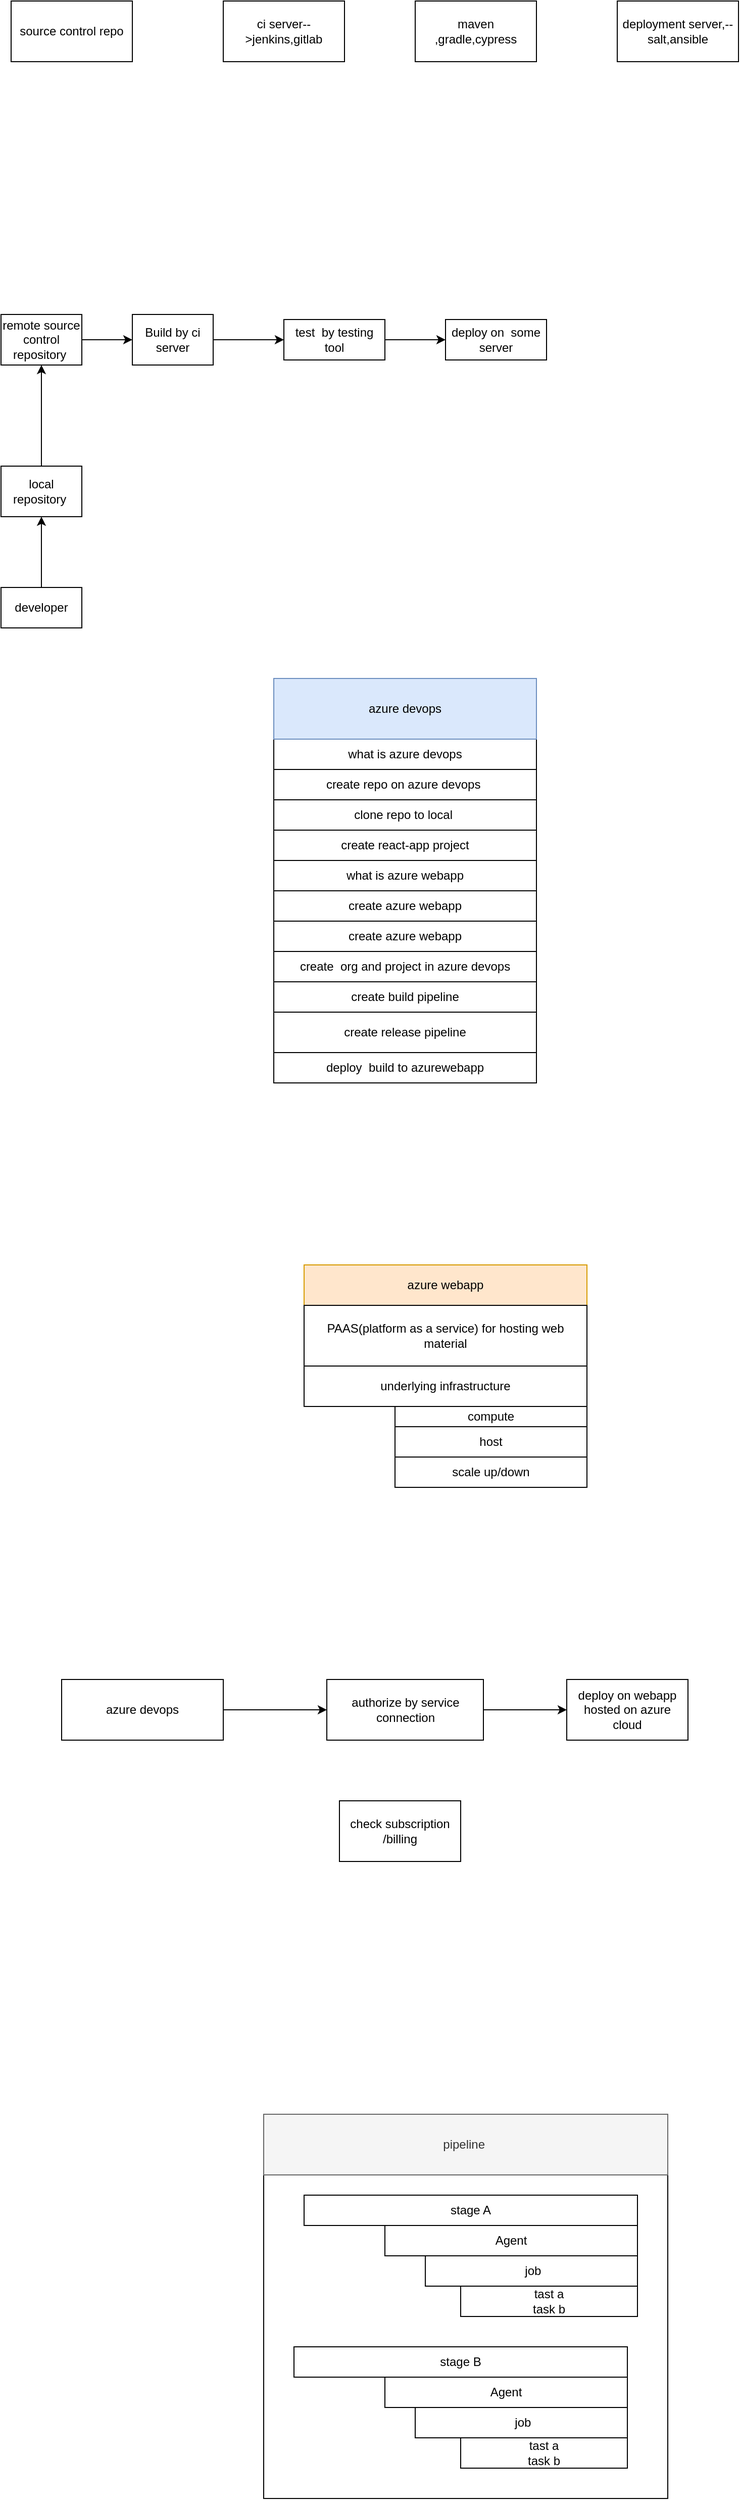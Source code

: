 <mxfile version="14.6.10" type="github">
  <diagram id="NxdACNmFoD3Xdb2OtKcL" name="Page-1">
    <mxGraphModel dx="868" dy="450" grid="1" gridSize="10" guides="1" tooltips="1" connect="1" arrows="1" fold="1" page="1" pageScale="1" pageWidth="1100" pageHeight="850" math="0" shadow="0">
      <root>
        <mxCell id="0" />
        <mxCell id="1" parent="0" />
        <mxCell id="9UxhFUJoxMNwxkB32EQx-5" value="" style="edgeStyle=orthogonalEdgeStyle;rounded=0;orthogonalLoop=1;jettySize=auto;html=1;" parent="1" source="9UxhFUJoxMNwxkB32EQx-1" target="9UxhFUJoxMNwxkB32EQx-2" edge="1">
          <mxGeometry relative="1" as="geometry" />
        </mxCell>
        <mxCell id="9UxhFUJoxMNwxkB32EQx-1" value="remote source control repository&amp;nbsp;" style="rounded=0;whiteSpace=wrap;html=1;" parent="1" vertex="1">
          <mxGeometry x="20" y="540" width="80" height="50" as="geometry" />
        </mxCell>
        <mxCell id="9UxhFUJoxMNwxkB32EQx-9" value="" style="edgeStyle=orthogonalEdgeStyle;rounded=0;orthogonalLoop=1;jettySize=auto;html=1;" parent="1" source="9UxhFUJoxMNwxkB32EQx-2" target="9UxhFUJoxMNwxkB32EQx-8" edge="1">
          <mxGeometry relative="1" as="geometry" />
        </mxCell>
        <mxCell id="9UxhFUJoxMNwxkB32EQx-2" value="Build by ci server" style="rounded=0;whiteSpace=wrap;html=1;" parent="1" vertex="1">
          <mxGeometry x="150" y="540" width="80" height="50" as="geometry" />
        </mxCell>
        <mxCell id="9UxhFUJoxMNwxkB32EQx-12" value="" style="edgeStyle=orthogonalEdgeStyle;rounded=0;orthogonalLoop=1;jettySize=auto;html=1;" parent="1" source="9UxhFUJoxMNwxkB32EQx-8" target="9UxhFUJoxMNwxkB32EQx-11" edge="1">
          <mxGeometry relative="1" as="geometry" />
        </mxCell>
        <mxCell id="9UxhFUJoxMNwxkB32EQx-8" value="test&amp;nbsp; by testing tool" style="rounded=0;whiteSpace=wrap;html=1;" parent="1" vertex="1">
          <mxGeometry x="300" y="545" width="100" height="40" as="geometry" />
        </mxCell>
        <mxCell id="9UxhFUJoxMNwxkB32EQx-11" value="deploy on&amp;nbsp; some server" style="rounded=0;whiteSpace=wrap;html=1;" parent="1" vertex="1">
          <mxGeometry x="460" y="545" width="100" height="40" as="geometry" />
        </mxCell>
        <mxCell id="9UxhFUJoxMNwxkB32EQx-15" value="" style="edgeStyle=orthogonalEdgeStyle;rounded=0;orthogonalLoop=1;jettySize=auto;html=1;" parent="1" source="9UxhFUJoxMNwxkB32EQx-14" target="9UxhFUJoxMNwxkB32EQx-1" edge="1">
          <mxGeometry relative="1" as="geometry" />
        </mxCell>
        <mxCell id="9UxhFUJoxMNwxkB32EQx-14" value="local repository&amp;nbsp;" style="rounded=0;whiteSpace=wrap;html=1;" parent="1" vertex="1">
          <mxGeometry x="20" y="690" width="80" height="50" as="geometry" />
        </mxCell>
        <mxCell id="9UxhFUJoxMNwxkB32EQx-17" value="" style="edgeStyle=orthogonalEdgeStyle;rounded=0;orthogonalLoop=1;jettySize=auto;html=1;" parent="1" source="9UxhFUJoxMNwxkB32EQx-16" target="9UxhFUJoxMNwxkB32EQx-14" edge="1">
          <mxGeometry relative="1" as="geometry" />
        </mxCell>
        <mxCell id="9UxhFUJoxMNwxkB32EQx-16" value="developer" style="rounded=0;whiteSpace=wrap;html=1;" parent="1" vertex="1">
          <mxGeometry x="20" y="810" width="80" height="40" as="geometry" />
        </mxCell>
        <mxCell id="9UxhFUJoxMNwxkB32EQx-19" value="what is azure devops" style="rounded=0;whiteSpace=wrap;html=1;" parent="1" vertex="1">
          <mxGeometry x="290" y="960" width="260" height="30" as="geometry" />
        </mxCell>
        <mxCell id="2LHFZdpEcFpml1XUHQaW-1" value="ci server--&amp;gt;jenkins,gitlab" style="rounded=0;whiteSpace=wrap;html=1;" vertex="1" parent="1">
          <mxGeometry x="240" y="230" width="120" height="60" as="geometry" />
        </mxCell>
        <mxCell id="2LHFZdpEcFpml1XUHQaW-2" value="source control repo" style="rounded=0;whiteSpace=wrap;html=1;" vertex="1" parent="1">
          <mxGeometry x="30" y="230" width="120" height="60" as="geometry" />
        </mxCell>
        <mxCell id="2LHFZdpEcFpml1XUHQaW-3" value="maven ,gradle,cypress" style="rounded=0;whiteSpace=wrap;html=1;" vertex="1" parent="1">
          <mxGeometry x="430" y="230" width="120" height="60" as="geometry" />
        </mxCell>
        <mxCell id="2LHFZdpEcFpml1XUHQaW-4" value="deployment server,--salt,ansible" style="rounded=0;whiteSpace=wrap;html=1;" vertex="1" parent="1">
          <mxGeometry x="630" y="230" width="120" height="60" as="geometry" />
        </mxCell>
        <mxCell id="2LHFZdpEcFpml1XUHQaW-7" value="create repo on azure devops&amp;nbsp;" style="rounded=0;whiteSpace=wrap;html=1;" vertex="1" parent="1">
          <mxGeometry x="290" y="990" width="260" height="30" as="geometry" />
        </mxCell>
        <mxCell id="2LHFZdpEcFpml1XUHQaW-8" value="clone repo to local&amp;nbsp;" style="rounded=0;whiteSpace=wrap;html=1;" vertex="1" parent="1">
          <mxGeometry x="290" y="1020" width="260" height="30" as="geometry" />
        </mxCell>
        <mxCell id="2LHFZdpEcFpml1XUHQaW-9" value="create react-app project" style="rounded=0;whiteSpace=wrap;html=1;" vertex="1" parent="1">
          <mxGeometry x="290" y="1050" width="260" height="30" as="geometry" />
        </mxCell>
        <mxCell id="2LHFZdpEcFpml1XUHQaW-10" value="what is azure webapp" style="rounded=0;whiteSpace=wrap;html=1;" vertex="1" parent="1">
          <mxGeometry x="290" y="1080" width="260" height="30" as="geometry" />
        </mxCell>
        <mxCell id="2LHFZdpEcFpml1XUHQaW-11" value="create azure webapp" style="rounded=0;whiteSpace=wrap;html=1;" vertex="1" parent="1">
          <mxGeometry x="290" y="1110" width="260" height="30" as="geometry" />
        </mxCell>
        <mxCell id="2LHFZdpEcFpml1XUHQaW-12" value="create azure webapp" style="rounded=0;whiteSpace=wrap;html=1;" vertex="1" parent="1">
          <mxGeometry x="290" y="1140" width="260" height="30" as="geometry" />
        </mxCell>
        <mxCell id="2LHFZdpEcFpml1XUHQaW-16" value="create&amp;nbsp; org and project in azure devops" style="rounded=0;whiteSpace=wrap;html=1;" vertex="1" parent="1">
          <mxGeometry x="290" y="1170" width="260" height="30" as="geometry" />
        </mxCell>
        <mxCell id="2LHFZdpEcFpml1XUHQaW-17" value="create build pipeline" style="rounded=0;whiteSpace=wrap;html=1;" vertex="1" parent="1">
          <mxGeometry x="290" y="1200" width="260" height="30" as="geometry" />
        </mxCell>
        <mxCell id="2LHFZdpEcFpml1XUHQaW-18" value="create release pipeline" style="rounded=0;whiteSpace=wrap;html=1;" vertex="1" parent="1">
          <mxGeometry x="290" y="1230" width="260" height="40" as="geometry" />
        </mxCell>
        <mxCell id="2LHFZdpEcFpml1XUHQaW-19" value="deploy&amp;nbsp; build to azurewebapp" style="rounded=0;whiteSpace=wrap;html=1;" vertex="1" parent="1">
          <mxGeometry x="290" y="1270" width="260" height="30" as="geometry" />
        </mxCell>
        <mxCell id="2LHFZdpEcFpml1XUHQaW-35" value="" style="rounded=0;whiteSpace=wrap;html=1;" vertex="1" parent="1">
          <mxGeometry x="280" y="2380" width="400" height="320" as="geometry" />
        </mxCell>
        <mxCell id="2LHFZdpEcFpml1XUHQaW-36" value="stage A" style="rounded=0;whiteSpace=wrap;html=1;" vertex="1" parent="1">
          <mxGeometry x="320" y="2400" width="330" height="30" as="geometry" />
        </mxCell>
        <mxCell id="2LHFZdpEcFpml1XUHQaW-37" value="Agent" style="rounded=0;whiteSpace=wrap;html=1;" vertex="1" parent="1">
          <mxGeometry x="400" y="2430" width="250" height="30" as="geometry" />
        </mxCell>
        <mxCell id="2LHFZdpEcFpml1XUHQaW-38" value="stage B" style="rounded=0;whiteSpace=wrap;html=1;" vertex="1" parent="1">
          <mxGeometry x="310" y="2550" width="330" height="30" as="geometry" />
        </mxCell>
        <mxCell id="2LHFZdpEcFpml1XUHQaW-39" value="&amp;nbsp;job" style="rounded=0;whiteSpace=wrap;html=1;" vertex="1" parent="1">
          <mxGeometry x="440" y="2460" width="210" height="30" as="geometry" />
        </mxCell>
        <mxCell id="2LHFZdpEcFpml1XUHQaW-40" value="tast a&lt;br&gt;task b" style="rounded=0;whiteSpace=wrap;html=1;" vertex="1" parent="1">
          <mxGeometry x="475" y="2490" width="175" height="30" as="geometry" />
        </mxCell>
        <mxCell id="2LHFZdpEcFpml1XUHQaW-41" value="Agent" style="rounded=0;whiteSpace=wrap;html=1;" vertex="1" parent="1">
          <mxGeometry x="400" y="2580" width="240" height="30" as="geometry" />
        </mxCell>
        <mxCell id="2LHFZdpEcFpml1XUHQaW-42" value="&amp;nbsp;job" style="rounded=0;whiteSpace=wrap;html=1;" vertex="1" parent="1">
          <mxGeometry x="430" y="2610" width="210" height="30" as="geometry" />
        </mxCell>
        <mxCell id="2LHFZdpEcFpml1XUHQaW-43" value="tast a&lt;br&gt;task b" style="rounded=0;whiteSpace=wrap;html=1;" vertex="1" parent="1">
          <mxGeometry x="475" y="2640" width="165" height="30" as="geometry" />
        </mxCell>
        <mxCell id="2LHFZdpEcFpml1XUHQaW-44" value="pipeline&amp;nbsp;" style="rounded=0;whiteSpace=wrap;html=1;fillColor=#f5f5f5;strokeColor=#666666;fontColor=#333333;" vertex="1" parent="1">
          <mxGeometry x="280" y="2320" width="400" height="60" as="geometry" />
        </mxCell>
        <mxCell id="2LHFZdpEcFpml1XUHQaW-50" value="azure webapp" style="rounded=0;whiteSpace=wrap;html=1;fillColor=#ffe6cc;strokeColor=#d79b00;" vertex="1" parent="1">
          <mxGeometry x="320" y="1480" width="280" height="40" as="geometry" />
        </mxCell>
        <mxCell id="2LHFZdpEcFpml1XUHQaW-51" value="PAAS(platform as a service) for hosting web material" style="rounded=0;whiteSpace=wrap;html=1;" vertex="1" parent="1">
          <mxGeometry x="320" y="1520" width="280" height="60" as="geometry" />
        </mxCell>
        <mxCell id="2LHFZdpEcFpml1XUHQaW-52" value="underlying infrastructure" style="rounded=0;whiteSpace=wrap;html=1;" vertex="1" parent="1">
          <mxGeometry x="320" y="1580" width="280" height="40" as="geometry" />
        </mxCell>
        <mxCell id="2LHFZdpEcFpml1XUHQaW-53" value="compute" style="rounded=0;whiteSpace=wrap;html=1;" vertex="1" parent="1">
          <mxGeometry x="410" y="1620" width="190" height="20" as="geometry" />
        </mxCell>
        <mxCell id="2LHFZdpEcFpml1XUHQaW-54" value="host" style="rounded=0;whiteSpace=wrap;html=1;" vertex="1" parent="1">
          <mxGeometry x="410" y="1640" width="190" height="30" as="geometry" />
        </mxCell>
        <mxCell id="2LHFZdpEcFpml1XUHQaW-55" value="scale up/down" style="rounded=0;whiteSpace=wrap;html=1;" vertex="1" parent="1">
          <mxGeometry x="410" y="1670" width="190" height="30" as="geometry" />
        </mxCell>
        <mxCell id="2LHFZdpEcFpml1XUHQaW-69" value="" style="edgeStyle=orthogonalEdgeStyle;rounded=0;orthogonalLoop=1;jettySize=auto;html=1;" edge="1" parent="1" source="2LHFZdpEcFpml1XUHQaW-57" target="2LHFZdpEcFpml1XUHQaW-59">
          <mxGeometry relative="1" as="geometry" />
        </mxCell>
        <mxCell id="2LHFZdpEcFpml1XUHQaW-57" value="azure devops" style="rounded=0;whiteSpace=wrap;html=1;" vertex="1" parent="1">
          <mxGeometry x="80" y="1890" width="160" height="60" as="geometry" />
        </mxCell>
        <mxCell id="2LHFZdpEcFpml1XUHQaW-58" value="azure devops" style="rounded=0;whiteSpace=wrap;html=1;fillColor=#dae8fc;strokeColor=#6c8ebf;" vertex="1" parent="1">
          <mxGeometry x="290" y="900" width="260" height="60" as="geometry" />
        </mxCell>
        <mxCell id="2LHFZdpEcFpml1XUHQaW-70" value="" style="edgeStyle=orthogonalEdgeStyle;rounded=0;orthogonalLoop=1;jettySize=auto;html=1;" edge="1" parent="1" source="2LHFZdpEcFpml1XUHQaW-59" target="2LHFZdpEcFpml1XUHQaW-60">
          <mxGeometry relative="1" as="geometry" />
        </mxCell>
        <mxCell id="2LHFZdpEcFpml1XUHQaW-59" value="authorize by service connection" style="rounded=0;whiteSpace=wrap;html=1;" vertex="1" parent="1">
          <mxGeometry x="342.5" y="1890" width="155" height="60" as="geometry" />
        </mxCell>
        <mxCell id="2LHFZdpEcFpml1XUHQaW-60" value="deploy on webapp hosted on azure cloud" style="rounded=0;whiteSpace=wrap;html=1;" vertex="1" parent="1">
          <mxGeometry x="580" y="1890" width="120" height="60" as="geometry" />
        </mxCell>
        <mxCell id="2LHFZdpEcFpml1XUHQaW-71" value="check subscription /billing" style="rounded=0;whiteSpace=wrap;html=1;" vertex="1" parent="1">
          <mxGeometry x="355" y="2010" width="120" height="60" as="geometry" />
        </mxCell>
      </root>
    </mxGraphModel>
  </diagram>
</mxfile>
